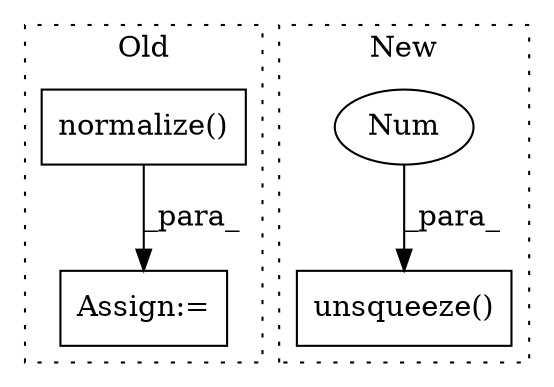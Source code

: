 digraph G {
subgraph cluster0 {
1 [label="normalize()" a="75" s="1474,1506" l="17,1" shape="box"];
4 [label="Assign:=" a="68" s="1471" l="3" shape="box"];
label = "Old";
style="dotted";
}
subgraph cluster1 {
2 [label="unsqueeze()" a="75" s="1623,1646" l="22,1" shape="box"];
3 [label="Num" a="76" s="1645" l="1" shape="ellipse"];
label = "New";
style="dotted";
}
1 -> 4 [label="_para_"];
3 -> 2 [label="_para_"];
}